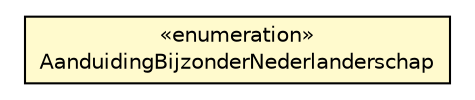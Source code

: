#!/usr/local/bin/dot
#
# Class diagram 
# Generated by UMLGraph version R5_6-24-gf6e263 (http://www.umlgraph.org/)
#

digraph G {
	edge [fontname="Helvetica",fontsize=10,labelfontname="Helvetica",labelfontsize=10];
	node [fontname="Helvetica",fontsize=10,shape=plaintext];
	nodesep=0.25;
	ranksep=0.5;
	// nl.egem.stuf.sector.bg._0204.AanduidingBijzonderNederlanderschap
	c33482 [label=<<table title="nl.egem.stuf.sector.bg._0204.AanduidingBijzonderNederlanderschap" border="0" cellborder="1" cellspacing="0" cellpadding="2" port="p" bgcolor="lemonChiffon" href="./AanduidingBijzonderNederlanderschap.html">
		<tr><td><table border="0" cellspacing="0" cellpadding="1">
<tr><td align="center" balign="center"> &#171;enumeration&#187; </td></tr>
<tr><td align="center" balign="center"> AanduidingBijzonderNederlanderschap </td></tr>
		</table></td></tr>
		</table>>, URL="./AanduidingBijzonderNederlanderschap.html", fontname="Helvetica", fontcolor="black", fontsize=10.0];
}

